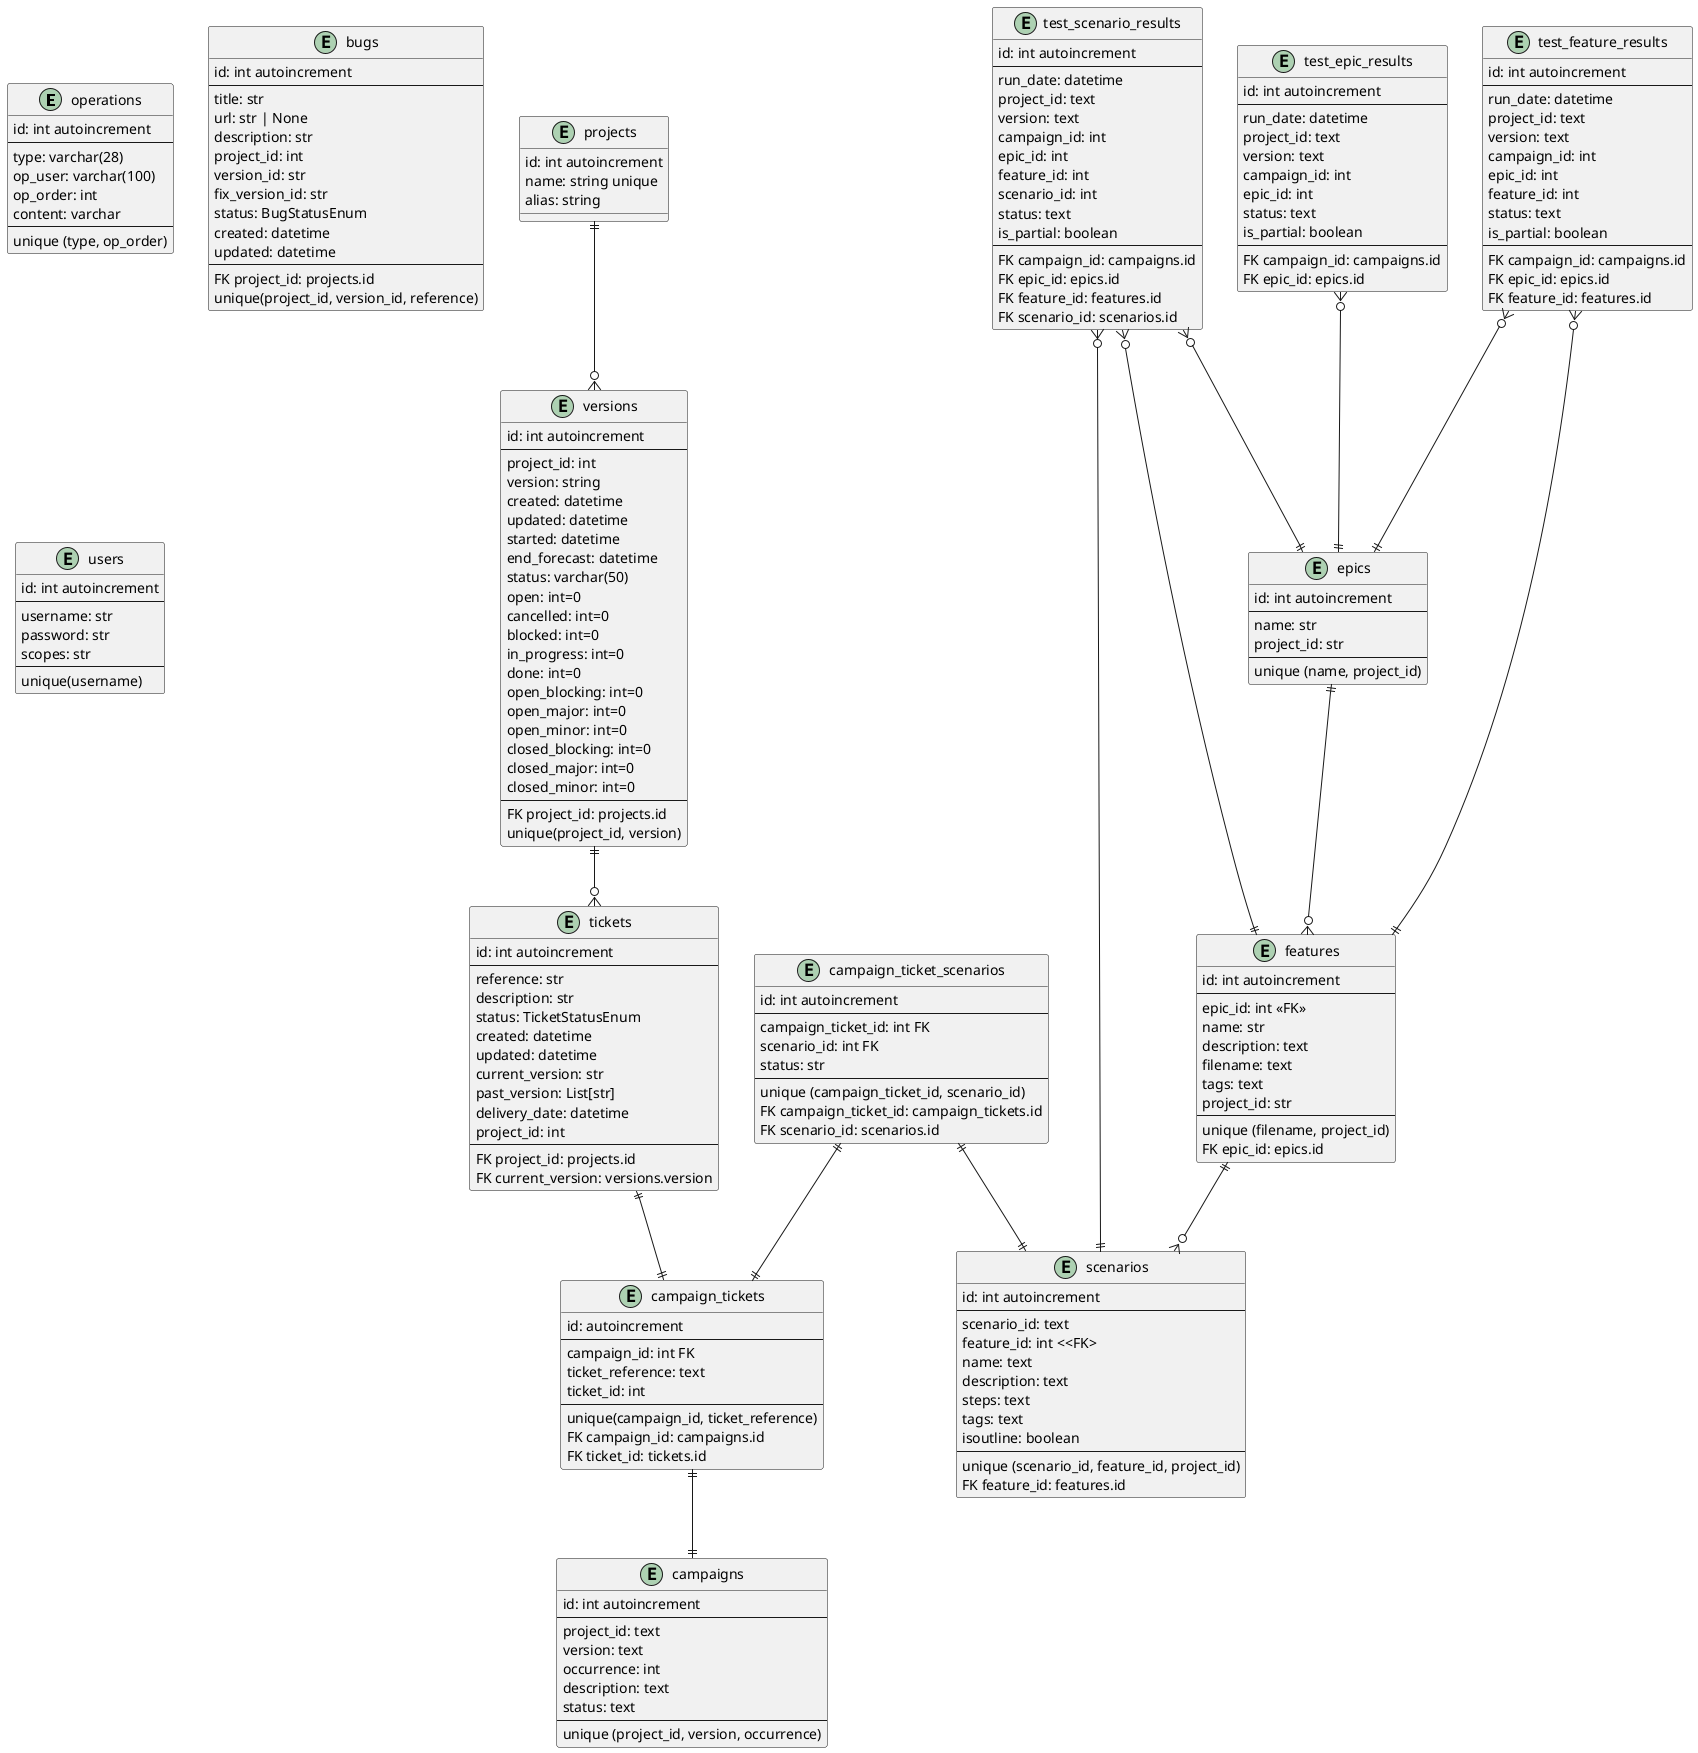 @startuml
'https://plantuml.com/sequence-diagram
' -----------------------------------------
' Maintenance
' -----------------------------------------

entity operations {
id: int autoincrement
--
type: varchar(28)
op_user: varchar(100)
op_order: int
content: varchar
--
unique (type, op_order)
}

' -----------------------------------------
' Repository
' -----------------------------------------
entity epics {
id: int autoincrement
--
name: str
project_id: str
--
unique (name, project_id)
}

entity features {
id: int autoincrement
--
epic_id: int <<FK>>
name: str
description: text
filename: text
tags: text
project_id: str
--
unique (filename, project_id)
FK epic_id: epics.id
}

entity scenarios {
id: int autoincrement
--
scenario_id: text
feature_id: int <<FK>
name: text
description: text
steps: text
tags: text
isoutline: boolean
--
unique (scenario_id, feature_id, project_id)
FK feature_id: features.id
}

' one epic per feature, zero more features per epic
epics ||--o{ features
' one feature per scenario_internal_id, zero more scenarios per feature
features ||--o{ scenarios

' -----------------------------------------
' Campaigns
' -----------------------------------------

entity campaigns {
id: int autoincrement
--
project_id: text
version: text
occurrence: int
description: text
status: text
--
unique (project_id, version, occurrence)
}

' link between campaign and ticket
entity campaign_tickets{
id: autoincrement
---
campaign_id: int FK
ticket_reference: text
ticket_id: int
---
unique(campaign_id, ticket_reference)
FK campaign_id: campaigns.id
FK ticket_id: tickets.id
}

' link between campaign-ticket and scenario
entity campaign_ticket_scenarios {
id: int autoincrement
--
campaign_ticket_id: int FK
scenario_id: int FK
status: str
--
unique (campaign_ticket_id, scenario_id)
FK campaign_ticket_id: campaign_tickets.id
FK scenario_id: scenarios.id
}
campaign_tickets ||--|| campaigns
campaign_ticket_scenarios ||--|| campaign_tickets
campaign_ticket_scenarios ||--|| scenarios

' -----------------------------------------
' Test result
' -----------------------------------------

entity test_scenario_results {
id: int autoincrement
--
run_date: datetime
project_id: text
version: text
campaign_id: int
epic_id: int
feature_id: int
scenario_id: int
status: text
is_partial: boolean
--
FK campaign_id: campaigns.id
FK epic_id: epics.id
FK feature_id: features.id
FK scenario_id: scenarios.id
}
test_scenario_results }o--|| scenarios
test_scenario_results }o--|| epics
test_scenario_results }o--|| features

entity test_feature_results {
id: int autoincrement
--
run_date: datetime
project_id: text
version: text
campaign_id: int
epic_id: int
feature_id: int
status: text
is_partial: boolean
--
FK campaign_id: campaigns.id
FK epic_id: epics.id
FK feature_id: features.id
}

test_feature_results }o--|| epics
test_feature_results }o--|| features

entity test_epic_results {
id: int autoincrement
--
run_date: datetime
project_id: text
version: text
campaign_id: int
epic_id: int
status: text
is_partial: boolean
--
FK campaign_id: campaigns.id
FK epic_id: epics.id
}
test_epic_results }o--|| epics

' -----------------------------------------
' Project
' -----------------------------------------

entity projects {
id: int autoincrement
name: string unique
alias: string
}

entity versions {
id: int autoincrement
---
project_id: int
version: string
created: datetime
updated: datetime
started: datetime
end_forecast: datetime
status: varchar(50)
open: int=0
cancelled: int=0
blocked: int=0
in_progress: int=0
done: int=0
open_blocking: int=0
open_major: int=0
open_minor: int=0
closed_blocking: int=0
closed_major: int=0
closed_minor: int=0
---
FK project_id: projects.id
unique(project_id, version)
}

entity tickets {
id: int autoincrement
---
reference: str
description: str
status: TicketStatusEnum
created: datetime
updated: datetime
current_version: str
past_version: List[str]
delivery_date: datetime
project_id: int
---
FK project_id: projects.id
FK current_version: versions.version
}

entity bugs {
id: int autoincrement
---
title: str
url: str | None
description: str
project_id: int
version_id: str
fix_version_id: str
status: BugStatusEnum
created: datetime
updated: datetime
---
FK project_id: projects.id
unique(project_id, version_id, reference)
}

projects ||--o{ versions
versions ||--o{ tickets
tickets ||--|| campaign_tickets

' -----------------------------------------
' Users
' -----------------------------------------
entity users{
id: int autoincrement
---
username: str
password: str
scopes: str
---
unique(username)
}
@enduml
